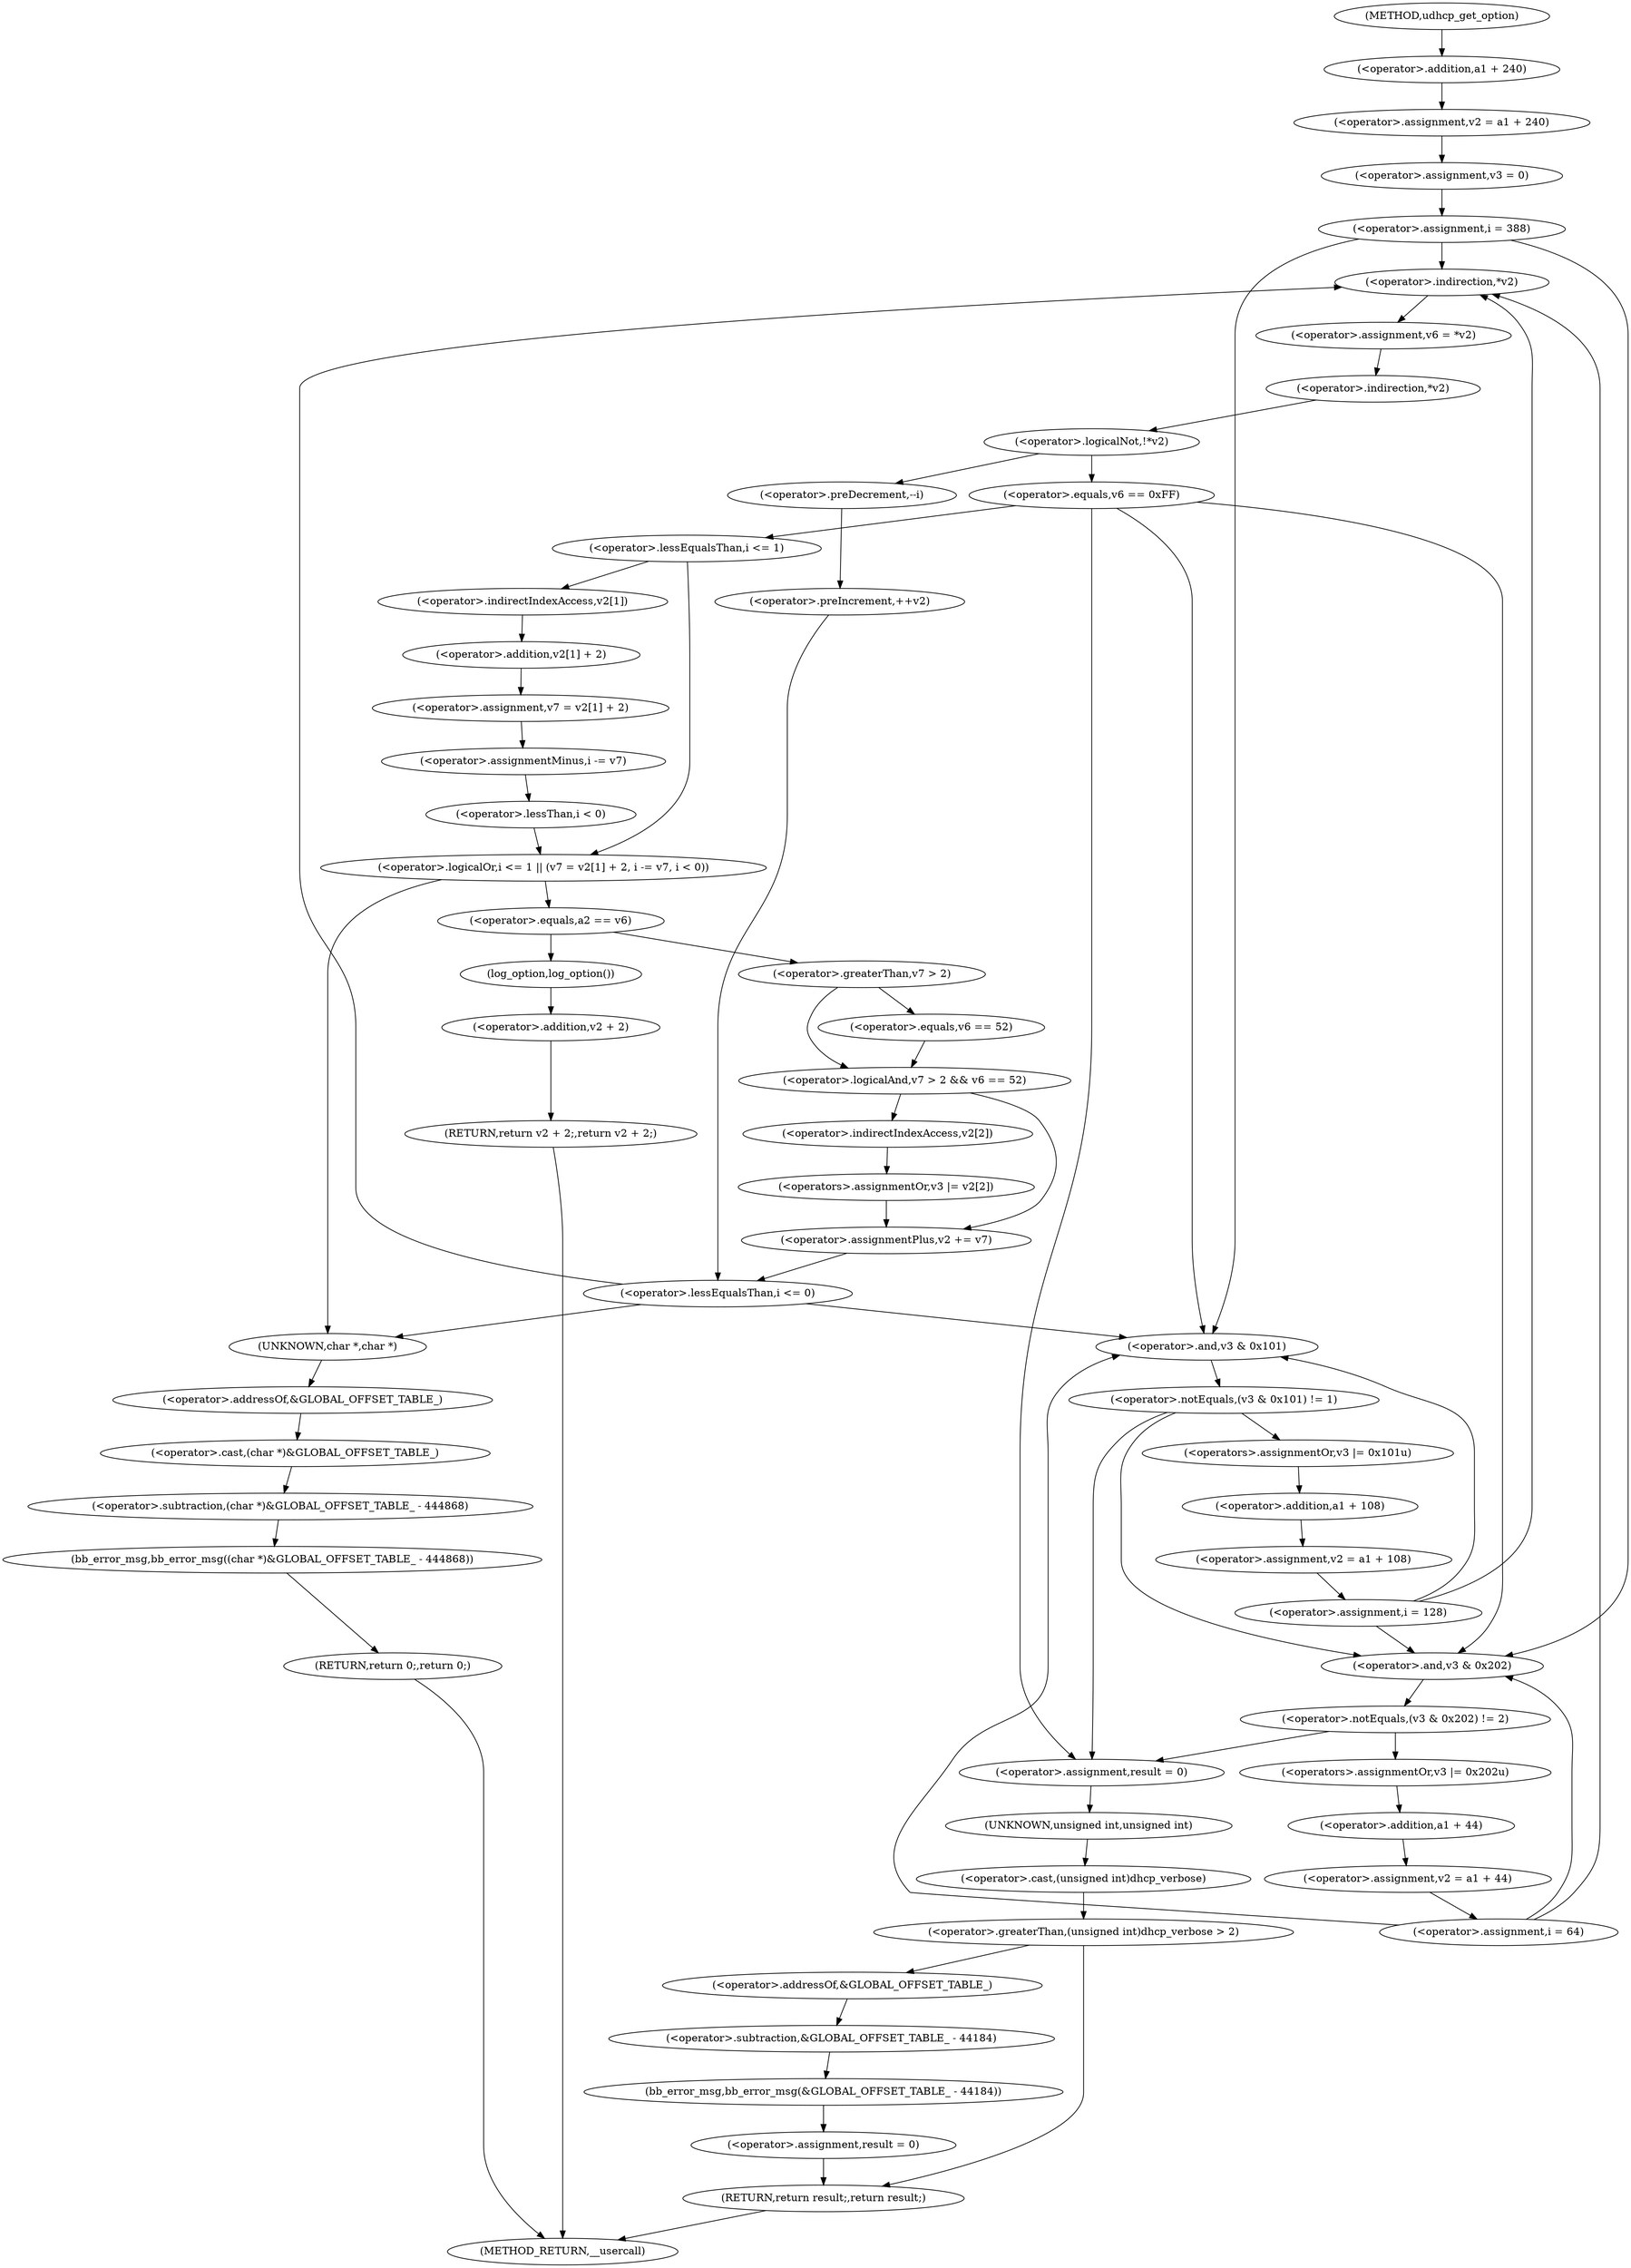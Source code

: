 digraph udhcp_get_option {  
"1000117" [label = "(<operator>.assignment,v2 = a1 + 240)" ]
"1000119" [label = "(<operator>.addition,a1 + 240)" ]
"1000122" [label = "(<operator>.assignment,v3 = 0)" ]
"1000126" [label = "(<operator>.assignment,i = 388)" ]
"1000129" [label = "(<operator>.assignment,i = 64)" ]
"1000139" [label = "(<operator>.assignment,v6 = *v2)" ]
"1000141" [label = "(<operator>.indirection,*v2)" ]
"1000144" [label = "(<operator>.logicalNot,!*v2)" ]
"1000145" [label = "(<operator>.indirection,*v2)" ]
"1000148" [label = "(<operator>.preDecrement,--i)" ]
"1000150" [label = "(<operator>.preIncrement,++v2)" ]
"1000154" [label = "(<operator>.equals,v6 == 0xFF)" ]
"1000159" [label = "(<operator>.logicalOr,i <= 1 || (v7 = v2[1] + 2, i -= v7, i < 0))" ]
"1000160" [label = "(<operator>.lessEqualsThan,i <= 1)" ]
"1000164" [label = "(<operator>.assignment,v7 = v2[1] + 2)" ]
"1000166" [label = "(<operator>.addition,v2[1] + 2)" ]
"1000167" [label = "(<operator>.indirectIndexAccess,v2[1])" ]
"1000172" [label = "(<operator>.assignmentMinus,i -= v7)" ]
"1000175" [label = "(<operator>.lessThan,i < 0)" ]
"1000180" [label = "(bb_error_msg,bb_error_msg((char *)&GLOBAL_OFFSET_TABLE_ - 444868))" ]
"1000181" [label = "(<operator>.subtraction,(char *)&GLOBAL_OFFSET_TABLE_ - 444868)" ]
"1000182" [label = "(<operator>.cast,(char *)&GLOBAL_OFFSET_TABLE_)" ]
"1000183" [label = "(UNKNOWN,char *,char *)" ]
"1000184" [label = "(<operator>.addressOf,&GLOBAL_OFFSET_TABLE_)" ]
"1000187" [label = "(RETURN,return 0;,return 0;)" ]
"1000190" [label = "(<operator>.equals,a2 == v6)" ]
"1000194" [label = "(log_option,log_option())" ]
"1000195" [label = "(RETURN,return v2 + 2;,return v2 + 2;)" ]
"1000196" [label = "(<operator>.addition,v2 + 2)" ]
"1000200" [label = "(<operator>.logicalAnd,v7 > 2 && v6 == 52)" ]
"1000201" [label = "(<operator>.greaterThan,v7 > 2)" ]
"1000204" [label = "(<operator>.equals,v6 == 52)" ]
"1000207" [label = "(<operators>.assignmentOr,v3 |= v2[2])" ]
"1000209" [label = "(<operator>.indirectIndexAccess,v2[2])" ]
"1000212" [label = "(<operator>.assignmentPlus,v2 += v7)" ]
"1000217" [label = "(<operator>.lessEqualsThan,i <= 0)" ]
"1000222" [label = "(<operator>.notEquals,(v3 & 0x101) != 1)" ]
"1000223" [label = "(<operator>.and,v3 & 0x101)" ]
"1000228" [label = "(<operators>.assignmentOr,v3 |= 0x101u)" ]
"1000231" [label = "(<operator>.assignment,v2 = a1 + 108)" ]
"1000233" [label = "(<operator>.addition,a1 + 108)" ]
"1000236" [label = "(<operator>.assignment,i = 128)" ]
"1000240" [label = "(<operator>.notEquals,(v3 & 0x202) != 2)" ]
"1000241" [label = "(<operator>.and,v3 & 0x202)" ]
"1000246" [label = "(<operators>.assignmentOr,v3 |= 0x202u)" ]
"1000249" [label = "(<operator>.assignment,v2 = a1 + 44)" ]
"1000251" [label = "(<operator>.addition,a1 + 44)" ]
"1000254" [label = "(<operator>.assignment,result = 0)" ]
"1000258" [label = "(<operator>.greaterThan,(unsigned int)dhcp_verbose > 2)" ]
"1000259" [label = "(<operator>.cast,(unsigned int)dhcp_verbose)" ]
"1000260" [label = "(UNKNOWN,unsigned int,unsigned int)" ]
"1000264" [label = "(bb_error_msg,bb_error_msg(&GLOBAL_OFFSET_TABLE_ - 44184))" ]
"1000265" [label = "(<operator>.subtraction,&GLOBAL_OFFSET_TABLE_ - 44184)" ]
"1000266" [label = "(<operator>.addressOf,&GLOBAL_OFFSET_TABLE_)" ]
"1000269" [label = "(<operator>.assignment,result = 0)" ]
"1000272" [label = "(RETURN,return result;,return result;)" ]
"1000107" [label = "(METHOD,udhcp_get_option)" ]
"1000274" [label = "(METHOD_RETURN,__usercall)" ]
  "1000117" -> "1000122" 
  "1000119" -> "1000117" 
  "1000122" -> "1000126" 
  "1000126" -> "1000141" 
  "1000126" -> "1000223" 
  "1000126" -> "1000241" 
  "1000129" -> "1000141" 
  "1000129" -> "1000223" 
  "1000129" -> "1000241" 
  "1000139" -> "1000145" 
  "1000141" -> "1000139" 
  "1000144" -> "1000148" 
  "1000144" -> "1000154" 
  "1000145" -> "1000144" 
  "1000148" -> "1000150" 
  "1000150" -> "1000217" 
  "1000154" -> "1000223" 
  "1000154" -> "1000241" 
  "1000154" -> "1000254" 
  "1000154" -> "1000160" 
  "1000159" -> "1000183" 
  "1000159" -> "1000190" 
  "1000160" -> "1000159" 
  "1000160" -> "1000167" 
  "1000164" -> "1000172" 
  "1000166" -> "1000164" 
  "1000167" -> "1000166" 
  "1000172" -> "1000175" 
  "1000175" -> "1000159" 
  "1000180" -> "1000187" 
  "1000181" -> "1000180" 
  "1000182" -> "1000181" 
  "1000183" -> "1000184" 
  "1000184" -> "1000182" 
  "1000187" -> "1000274" 
  "1000190" -> "1000194" 
  "1000190" -> "1000201" 
  "1000194" -> "1000196" 
  "1000195" -> "1000274" 
  "1000196" -> "1000195" 
  "1000200" -> "1000209" 
  "1000200" -> "1000212" 
  "1000201" -> "1000200" 
  "1000201" -> "1000204" 
  "1000204" -> "1000200" 
  "1000207" -> "1000212" 
  "1000209" -> "1000207" 
  "1000212" -> "1000217" 
  "1000217" -> "1000141" 
  "1000217" -> "1000223" 
  "1000217" -> "1000183" 
  "1000222" -> "1000241" 
  "1000222" -> "1000254" 
  "1000222" -> "1000228" 
  "1000223" -> "1000222" 
  "1000228" -> "1000233" 
  "1000231" -> "1000236" 
  "1000233" -> "1000231" 
  "1000236" -> "1000141" 
  "1000236" -> "1000223" 
  "1000236" -> "1000241" 
  "1000240" -> "1000254" 
  "1000240" -> "1000246" 
  "1000241" -> "1000240" 
  "1000246" -> "1000251" 
  "1000249" -> "1000129" 
  "1000251" -> "1000249" 
  "1000254" -> "1000260" 
  "1000258" -> "1000266" 
  "1000258" -> "1000272" 
  "1000259" -> "1000258" 
  "1000260" -> "1000259" 
  "1000264" -> "1000269" 
  "1000265" -> "1000264" 
  "1000266" -> "1000265" 
  "1000269" -> "1000272" 
  "1000272" -> "1000274" 
  "1000107" -> "1000119" 
}
